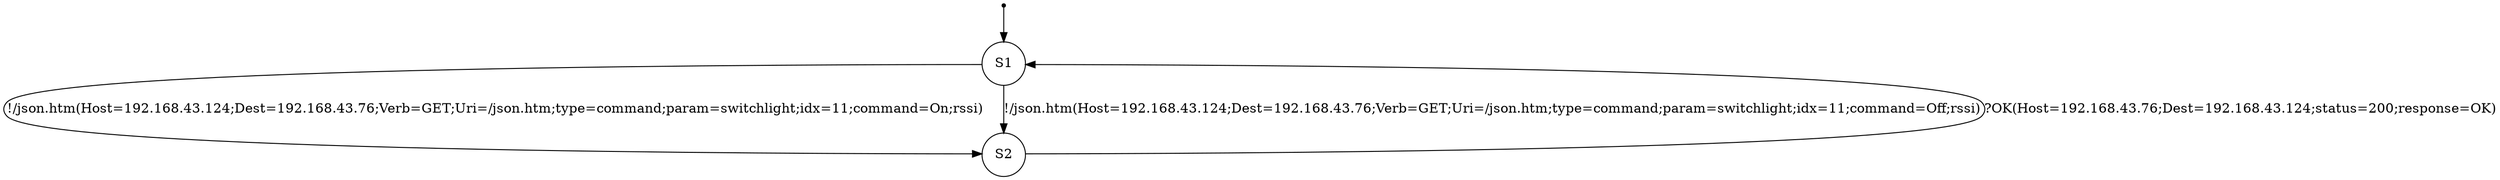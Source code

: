 digraph LTS {
S00[shape=point]
S1[label=S1,shape=circle];
S2[label=S2,shape=circle];
S00 -> S1
S1 -> S2[label ="!/json.htm(Host=192.168.43.124;Dest=192.168.43.76;Verb=GET;Uri=/json.htm;type=command;param=switchlight;idx=11;command=On;rssi)"];
S1 -> S2[label ="!/json.htm(Host=192.168.43.124;Dest=192.168.43.76;Verb=GET;Uri=/json.htm;type=command;param=switchlight;idx=11;command=Off;rssi)"];
S2 -> S1[label ="?OK(Host=192.168.43.76;Dest=192.168.43.124;status=200;response=OK)"];
}
